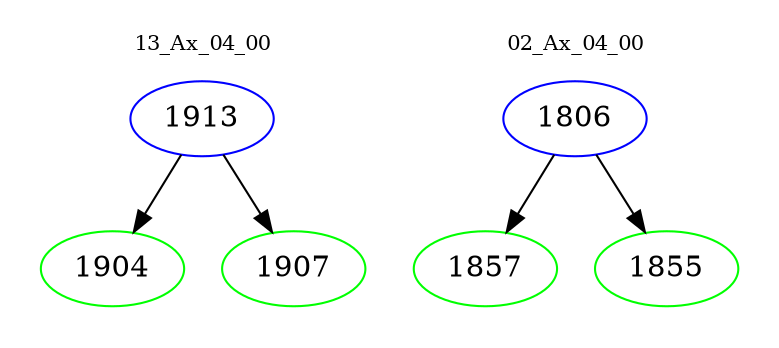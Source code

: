 digraph{
subgraph cluster_0 {
color = white
label = "13_Ax_04_00";
fontsize=10;
T0_1913 [label="1913", color="blue"]
T0_1913 -> T0_1904 [color="black"]
T0_1904 [label="1904", color="green"]
T0_1913 -> T0_1907 [color="black"]
T0_1907 [label="1907", color="green"]
}
subgraph cluster_1 {
color = white
label = "02_Ax_04_00";
fontsize=10;
T1_1806 [label="1806", color="blue"]
T1_1806 -> T1_1857 [color="black"]
T1_1857 [label="1857", color="green"]
T1_1806 -> T1_1855 [color="black"]
T1_1855 [label="1855", color="green"]
}
}
